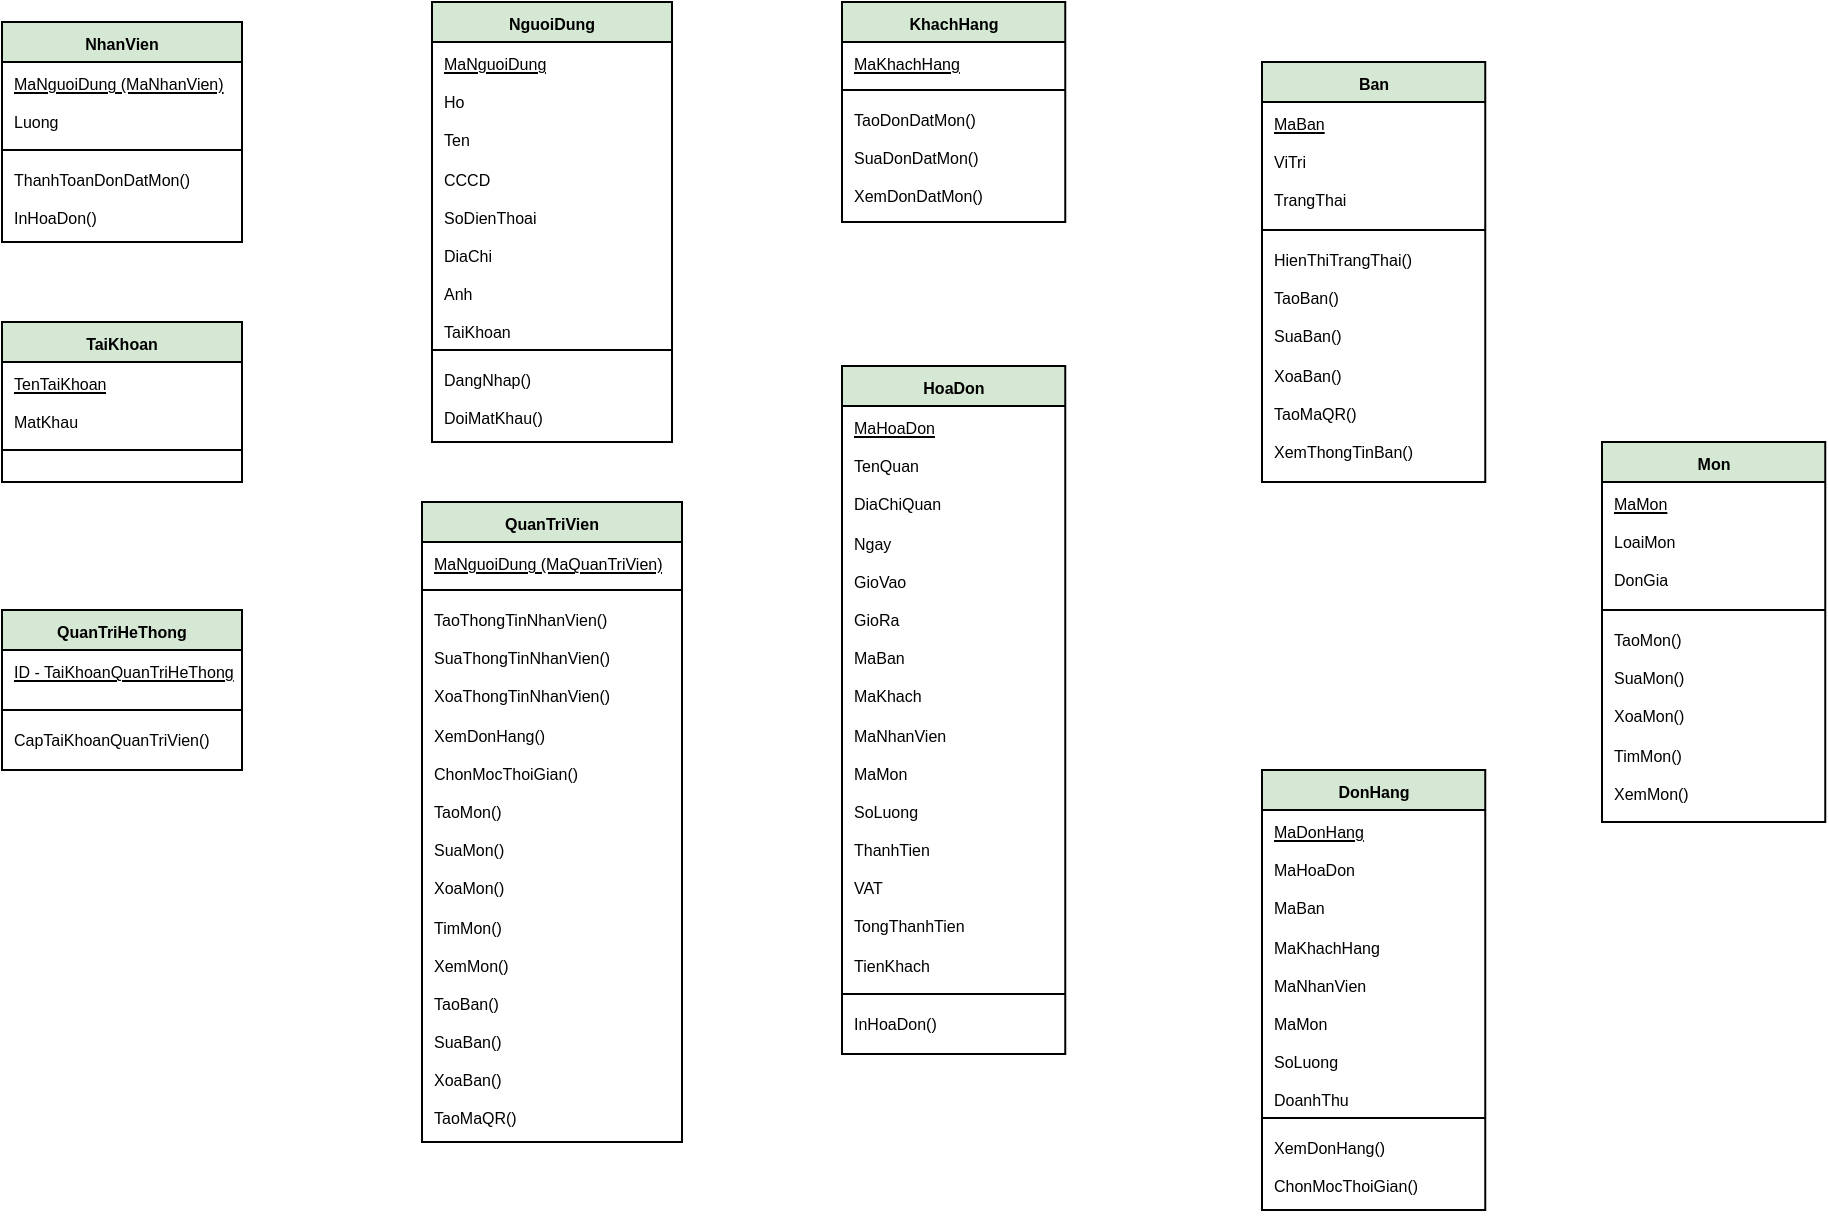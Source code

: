 <mxfile version="23.1.5" type="device">
  <diagram name="SoDoLop" id="d-_WZDDz99uRdKCETfGa">
    <mxGraphModel dx="1313" dy="776" grid="1" gridSize="10" guides="1" tooltips="1" connect="1" arrows="1" fold="1" page="1" pageScale="1" pageWidth="1169" pageHeight="827" math="0" shadow="0">
      <root>
        <mxCell id="0" />
        <mxCell id="1" parent="0" />
        <mxCell id="FsH_7km-Thbk5VWAwqLg-18" value="QuanTriHeThong" style="swimlane;fontStyle=1;align=center;verticalAlign=top;childLayout=stackLayout;horizontal=1;startSize=20;horizontalStack=0;resizeParent=1;resizeParentMax=0;resizeLast=0;collapsible=1;marginBottom=0;whiteSpace=wrap;html=1;fillColor=#d5e8d4;strokeColor=#000000;fontSize=8;" vertex="1" parent="1">
          <mxGeometry x="30" y="364" width="120" height="80" as="geometry" />
        </mxCell>
        <mxCell id="FsH_7km-Thbk5VWAwqLg-19" value="&lt;u&gt;ID - TaiKhoanQuanTriHeThong&lt;/u&gt;" style="text;strokeColor=none;fillColor=none;align=left;verticalAlign=top;spacingLeft=4;spacingRight=4;overflow=hidden;rotatable=0;points=[[0,0.5],[1,0.5]];portConstraint=eastwest;whiteSpace=wrap;html=1;fontSize=8;" vertex="1" parent="FsH_7km-Thbk5VWAwqLg-18">
          <mxGeometry y="20" width="120" height="26" as="geometry" />
        </mxCell>
        <mxCell id="FsH_7km-Thbk5VWAwqLg-20" value="" style="line;strokeWidth=1;fillColor=none;align=left;verticalAlign=middle;spacingTop=-1;spacingLeft=3;spacingRight=3;rotatable=0;labelPosition=right;points=[];portConstraint=eastwest;strokeColor=inherit;fontSize=8;" vertex="1" parent="FsH_7km-Thbk5VWAwqLg-18">
          <mxGeometry y="46" width="120" height="8" as="geometry" />
        </mxCell>
        <mxCell id="FsH_7km-Thbk5VWAwqLg-21" value="CapTaiKhoanQuanTriVien()" style="text;strokeColor=none;fillColor=none;align=left;verticalAlign=top;spacingLeft=4;spacingRight=4;overflow=hidden;rotatable=0;points=[[0,0.5],[1,0.5]];portConstraint=eastwest;whiteSpace=wrap;html=1;fontSize=8;" vertex="1" parent="FsH_7km-Thbk5VWAwqLg-18">
          <mxGeometry y="54" width="120" height="26" as="geometry" />
        </mxCell>
        <mxCell id="FsH_7km-Thbk5VWAwqLg-26" value="TaiKhoan" style="swimlane;fontStyle=1;align=center;verticalAlign=top;childLayout=stackLayout;horizontal=1;startSize=20;horizontalStack=0;resizeParent=1;resizeParentMax=0;resizeLast=0;collapsible=1;marginBottom=0;whiteSpace=wrap;html=1;fillColor=#d5e8d4;strokeColor=#000000;fontSize=8;" vertex="1" parent="1">
          <mxGeometry x="30" y="220" width="120" height="80" as="geometry" />
        </mxCell>
        <mxCell id="FsH_7km-Thbk5VWAwqLg-27" value="&lt;u style=&quot;font-size: 8px;&quot;&gt;TenTaiKhoan&lt;/u&gt;&lt;br style=&quot;font-size: 8px;&quot;&gt;&lt;br&gt;MatKhau" style="text;strokeColor=none;fillColor=none;align=left;verticalAlign=top;spacingLeft=4;spacingRight=4;overflow=hidden;rotatable=0;points=[[0,0.5],[1,0.5]];portConstraint=eastwest;whiteSpace=wrap;html=1;fontSize=8;horizontal=1;" vertex="1" parent="FsH_7km-Thbk5VWAwqLg-26">
          <mxGeometry y="20" width="120" height="40" as="geometry" />
        </mxCell>
        <mxCell id="FsH_7km-Thbk5VWAwqLg-28" value="" style="line;strokeWidth=1;fillColor=none;align=left;verticalAlign=middle;spacingTop=-1;spacingLeft=3;spacingRight=3;rotatable=0;labelPosition=right;points=[];portConstraint=eastwest;strokeColor=inherit;fontSize=8;" vertex="1" parent="FsH_7km-Thbk5VWAwqLg-26">
          <mxGeometry y="60" width="120" height="8" as="geometry" />
        </mxCell>
        <mxCell id="FsH_7km-Thbk5VWAwqLg-29" value="&amp;nbsp;" style="text;strokeColor=none;fillColor=none;align=left;verticalAlign=top;spacingLeft=4;spacingRight=4;overflow=hidden;rotatable=0;points=[[0,0.5],[1,0.5]];portConstraint=eastwest;whiteSpace=wrap;html=1;fontSize=8;" vertex="1" parent="FsH_7km-Thbk5VWAwqLg-26">
          <mxGeometry y="68" width="120" height="12" as="geometry" />
        </mxCell>
        <mxCell id="FsH_7km-Thbk5VWAwqLg-31" value="NguoiDung" style="swimlane;fontStyle=1;align=center;verticalAlign=top;childLayout=stackLayout;horizontal=1;startSize=20;horizontalStack=0;resizeParent=1;resizeParentMax=0;resizeLast=0;collapsible=1;marginBottom=0;whiteSpace=wrap;html=1;fillColor=#d5e8d4;strokeColor=#000000;fontSize=8;" vertex="1" parent="1">
          <mxGeometry x="245" y="60" width="120" height="220" as="geometry" />
        </mxCell>
        <mxCell id="FsH_7km-Thbk5VWAwqLg-32" value="&lt;u&gt;MaNguoiDung&lt;/u&gt;&lt;br&gt;&lt;br&gt;Ho&lt;br&gt;&lt;br&gt;Ten&lt;div&gt;&lt;br&gt;&lt;/div&gt;&lt;div&gt;CCCD&lt;/div&gt;&lt;div&gt;&lt;br&gt;&lt;/div&gt;&lt;div&gt;SoDienThoai&lt;/div&gt;&lt;div&gt;&lt;br&gt;&lt;/div&gt;&lt;div&gt;DiaChi&lt;/div&gt;&lt;div&gt;&lt;br&gt;&lt;/div&gt;&lt;div&gt;Anh&lt;/div&gt;&lt;div&gt;&lt;br&gt;&lt;/div&gt;&lt;div&gt;TaiKhoan&lt;/div&gt;" style="text;strokeColor=none;fillColor=none;align=left;verticalAlign=top;spacingLeft=4;spacingRight=4;overflow=hidden;rotatable=0;points=[[0,0.5],[1,0.5]];portConstraint=eastwest;whiteSpace=wrap;html=1;fontSize=8;" vertex="1" parent="FsH_7km-Thbk5VWAwqLg-31">
          <mxGeometry y="20" width="120" height="150" as="geometry" />
        </mxCell>
        <mxCell id="FsH_7km-Thbk5VWAwqLg-33" value="" style="line;strokeWidth=1;fillColor=none;align=left;verticalAlign=middle;spacingTop=-1;spacingLeft=3;spacingRight=3;rotatable=0;labelPosition=right;points=[];portConstraint=eastwest;strokeColor=inherit;fontSize=8;" vertex="1" parent="FsH_7km-Thbk5VWAwqLg-31">
          <mxGeometry y="170" width="120" height="8" as="geometry" />
        </mxCell>
        <mxCell id="FsH_7km-Thbk5VWAwqLg-34" value="DangNhap()&lt;br&gt;&lt;br&gt;DoiMatKhau()&lt;br&gt;&lt;div&gt;&lt;br/&gt;&lt;/div&gt;" style="text;strokeColor=none;fillColor=none;align=left;verticalAlign=top;spacingLeft=4;spacingRight=4;overflow=hidden;rotatable=0;points=[[0,0.5],[1,0.5]];portConstraint=eastwest;whiteSpace=wrap;html=1;fontSize=8;" vertex="1" parent="FsH_7km-Thbk5VWAwqLg-31">
          <mxGeometry y="178" width="120" height="42" as="geometry" />
        </mxCell>
        <mxCell id="FsH_7km-Thbk5VWAwqLg-35" value="QuanTriVien" style="swimlane;fontStyle=1;align=center;verticalAlign=top;childLayout=stackLayout;horizontal=1;startSize=20;horizontalStack=0;resizeParent=1;resizeParentMax=0;resizeLast=0;collapsible=1;marginBottom=0;whiteSpace=wrap;html=1;fillColor=#d5e8d4;strokeColor=#000000;fontSize=8;" vertex="1" parent="1">
          <mxGeometry x="240" y="310" width="130" height="320" as="geometry" />
        </mxCell>
        <mxCell id="FsH_7km-Thbk5VWAwqLg-36" value="&lt;u&gt;MaNguoiDung (MaQuanTriVien)&lt;/u&gt;" style="text;strokeColor=none;fillColor=none;align=left;verticalAlign=top;spacingLeft=4;spacingRight=4;overflow=hidden;rotatable=0;points=[[0,0.5],[1,0.5]];portConstraint=eastwest;whiteSpace=wrap;html=1;fontSize=8;" vertex="1" parent="FsH_7km-Thbk5VWAwqLg-35">
          <mxGeometry y="20" width="130" height="20" as="geometry" />
        </mxCell>
        <mxCell id="FsH_7km-Thbk5VWAwqLg-37" value="" style="line;strokeWidth=1;fillColor=none;align=left;verticalAlign=middle;spacingTop=-1;spacingLeft=3;spacingRight=3;rotatable=0;labelPosition=right;points=[];portConstraint=eastwest;strokeColor=inherit;fontSize=8;" vertex="1" parent="FsH_7km-Thbk5VWAwqLg-35">
          <mxGeometry y="40" width="130" height="8" as="geometry" />
        </mxCell>
        <mxCell id="FsH_7km-Thbk5VWAwqLg-38" value="TaoThongTinNhanVien()&lt;br style=&quot;border-color: var(--border-color);&quot;&gt;&lt;br style=&quot;border-color: var(--border-color);&quot;&gt;SuaThongTinNhanVien()&lt;br style=&quot;border-color: var(--border-color);&quot;&gt;&lt;div style=&quot;border-color: var(--border-color);&quot;&gt;&lt;br style=&quot;border-color: var(--border-color);&quot;&gt;&lt;/div&gt;&lt;div style=&quot;border-color: var(--border-color);&quot;&gt;XoaThongTinNhanVien()&lt;/div&gt;&lt;div style=&quot;border-color: var(--border-color);&quot;&gt;&lt;br&gt;&lt;/div&gt;&lt;div style=&quot;border-color: var(--border-color);&quot;&gt;XemDonHang()&lt;br style=&quot;border-color: var(--border-color);&quot;&gt;&lt;div style=&quot;border-color: var(--border-color);&quot;&gt;&lt;br style=&quot;border-color: var(--border-color);&quot;&gt;&lt;/div&gt;&lt;div style=&quot;border-color: var(--border-color);&quot;&gt;ChonMocThoiGian()&lt;/div&gt;&lt;/div&gt;&lt;div style=&quot;border-color: var(--border-color);&quot;&gt;&lt;br&gt;&lt;/div&gt;&lt;div style=&quot;border-color: var(--border-color);&quot;&gt;TaoMon()&lt;br style=&quot;border-color: var(--border-color);&quot;&gt;&lt;br style=&quot;border-color: var(--border-color);&quot;&gt;SuaMon()&lt;br style=&quot;border-color: var(--border-color);&quot;&gt;&lt;br style=&quot;border-color: var(--border-color);&quot;&gt;XoaMon()&lt;br style=&quot;border-color: var(--border-color);&quot;&gt;&lt;br style=&quot;border-color: var(--border-color);&quot;&gt;TimMon()&lt;br style=&quot;border-color: var(--border-color);&quot;&gt;&lt;br style=&quot;border-color: var(--border-color);&quot;&gt;XemMon()&lt;br&gt;&lt;/div&gt;&lt;div style=&quot;border-color: var(--border-color);&quot;&gt;&lt;br&gt;&lt;/div&gt;&lt;div style=&quot;border-color: var(--border-color);&quot;&gt;TaoBan()&lt;br style=&quot;border-color: var(--border-color);&quot;&gt;&lt;br style=&quot;border-color: var(--border-color);&quot;&gt;SuaBan()&lt;br style=&quot;border-color: var(--border-color);&quot;&gt;&lt;br style=&quot;border-color: var(--border-color);&quot;&gt;XoaBan()&lt;br style=&quot;border-color: var(--border-color);&quot;&gt;&lt;br style=&quot;border-color: var(--border-color);&quot;&gt;TaoMaQR()&lt;br style=&quot;border-color: var(--border-color);&quot;&gt;&lt;br style=&quot;border-color: var(--border-color);&quot;&gt;XemThongTinBan()&lt;br&gt;&lt;/div&gt;" style="text;strokeColor=none;fillColor=none;align=left;verticalAlign=top;spacingLeft=4;spacingRight=4;overflow=hidden;rotatable=0;points=[[0,0.5],[1,0.5]];portConstraint=eastwest;whiteSpace=wrap;html=1;fontSize=8;" vertex="1" parent="FsH_7km-Thbk5VWAwqLg-35">
          <mxGeometry y="48" width="130" height="272" as="geometry" />
        </mxCell>
        <mxCell id="FsH_7km-Thbk5VWAwqLg-39" value="NhanVien" style="swimlane;fontStyle=1;align=center;verticalAlign=top;childLayout=stackLayout;horizontal=1;startSize=20;horizontalStack=0;resizeParent=1;resizeParentMax=0;resizeLast=0;collapsible=1;marginBottom=0;whiteSpace=wrap;html=1;fillColor=#d5e8d4;strokeColor=#000000;fontSize=8;" vertex="1" parent="1">
          <mxGeometry x="30" y="70" width="120" height="110" as="geometry" />
        </mxCell>
        <mxCell id="FsH_7km-Thbk5VWAwqLg-40" value="&lt;u&gt;MaNguoiDung (MaNhanVien)&lt;/u&gt;&lt;br&gt;&lt;br&gt;Luong" style="text;strokeColor=none;fillColor=none;align=left;verticalAlign=top;spacingLeft=4;spacingRight=4;overflow=hidden;rotatable=0;points=[[0,0.5],[1,0.5]];portConstraint=eastwest;whiteSpace=wrap;html=1;fontSize=8;" vertex="1" parent="FsH_7km-Thbk5VWAwqLg-39">
          <mxGeometry y="20" width="120" height="40" as="geometry" />
        </mxCell>
        <mxCell id="FsH_7km-Thbk5VWAwqLg-41" value="" style="line;strokeWidth=1;fillColor=none;align=left;verticalAlign=middle;spacingTop=-1;spacingLeft=3;spacingRight=3;rotatable=0;labelPosition=right;points=[];portConstraint=eastwest;strokeColor=inherit;fontSize=8;" vertex="1" parent="FsH_7km-Thbk5VWAwqLg-39">
          <mxGeometry y="60" width="120" height="8" as="geometry" />
        </mxCell>
        <mxCell id="FsH_7km-Thbk5VWAwqLg-42" value="ThanhToanDonDatMon()&lt;br&gt;&lt;br&gt;InHoaDon()" style="text;strokeColor=none;fillColor=none;align=left;verticalAlign=top;spacingLeft=4;spacingRight=4;overflow=hidden;rotatable=0;points=[[0,0.5],[1,0.5]];portConstraint=eastwest;whiteSpace=wrap;html=1;fontSize=8;" vertex="1" parent="FsH_7km-Thbk5VWAwqLg-39">
          <mxGeometry y="68" width="120" height="42" as="geometry" />
        </mxCell>
        <mxCell id="FsH_7km-Thbk5VWAwqLg-44" value="KhachHang" style="swimlane;fontStyle=1;align=center;verticalAlign=top;childLayout=stackLayout;horizontal=1;startSize=20;horizontalStack=0;resizeParent=1;resizeParentMax=0;resizeLast=0;collapsible=1;marginBottom=0;whiteSpace=wrap;html=1;fillColor=#d5e8d4;strokeColor=#000000;fontSize=8;" vertex="1" parent="1">
          <mxGeometry x="450" y="60" width="111.63" height="110" as="geometry" />
        </mxCell>
        <mxCell id="FsH_7km-Thbk5VWAwqLg-45" value="&lt;u&gt;MaKhachHang&lt;/u&gt;&lt;br&gt;&lt;div&gt;&lt;br/&gt;&lt;/div&gt;" style="text;strokeColor=none;fillColor=none;align=left;verticalAlign=top;spacingLeft=4;spacingRight=4;overflow=hidden;rotatable=0;points=[[0,0.5],[1,0.5]];portConstraint=eastwest;whiteSpace=wrap;html=1;fontSize=8;" vertex="1" parent="FsH_7km-Thbk5VWAwqLg-44">
          <mxGeometry y="20" width="111.63" height="20" as="geometry" />
        </mxCell>
        <mxCell id="FsH_7km-Thbk5VWAwqLg-46" value="" style="line;strokeWidth=1;fillColor=none;align=left;verticalAlign=middle;spacingTop=-1;spacingLeft=3;spacingRight=3;rotatable=0;labelPosition=right;points=[];portConstraint=eastwest;strokeColor=inherit;fontSize=8;" vertex="1" parent="FsH_7km-Thbk5VWAwqLg-44">
          <mxGeometry y="40" width="111.63" height="8" as="geometry" />
        </mxCell>
        <mxCell id="FsH_7km-Thbk5VWAwqLg-47" value="TaoDonDatMon()&lt;br&gt;&lt;br&gt;SuaDonDatMon()&lt;br&gt;&lt;br&gt;XemDonDatMon()" style="text;strokeColor=none;fillColor=none;align=left;verticalAlign=top;spacingLeft=4;spacingRight=4;overflow=hidden;rotatable=0;points=[[0,0.5],[1,0.5]];portConstraint=eastwest;whiteSpace=wrap;html=1;fontSize=8;" vertex="1" parent="FsH_7km-Thbk5VWAwqLg-44">
          <mxGeometry y="48" width="111.63" height="62" as="geometry" />
        </mxCell>
        <mxCell id="FsH_7km-Thbk5VWAwqLg-48" value="Mon" style="swimlane;fontStyle=1;align=center;verticalAlign=top;childLayout=stackLayout;horizontal=1;startSize=20;horizontalStack=0;resizeParent=1;resizeParentMax=0;resizeLast=0;collapsible=1;marginBottom=0;whiteSpace=wrap;html=1;fillColor=#d5e8d4;strokeColor=#000000;fontSize=8;" vertex="1" parent="1">
          <mxGeometry x="830" y="280" width="111.63" height="190" as="geometry" />
        </mxCell>
        <mxCell id="FsH_7km-Thbk5VWAwqLg-49" value="&lt;u&gt;MaMon&lt;/u&gt;&lt;br&gt;&lt;br&gt;LoaiMon&lt;br&gt;&lt;br&gt;DonGia" style="text;strokeColor=none;fillColor=none;align=left;verticalAlign=top;spacingLeft=4;spacingRight=4;overflow=hidden;rotatable=0;points=[[0,0.5],[1,0.5]];portConstraint=eastwest;whiteSpace=wrap;html=1;fontSize=8;" vertex="1" parent="FsH_7km-Thbk5VWAwqLg-48">
          <mxGeometry y="20" width="111.63" height="60" as="geometry" />
        </mxCell>
        <mxCell id="FsH_7km-Thbk5VWAwqLg-50" value="" style="line;strokeWidth=1;fillColor=none;align=left;verticalAlign=middle;spacingTop=-1;spacingLeft=3;spacingRight=3;rotatable=0;labelPosition=right;points=[];portConstraint=eastwest;strokeColor=inherit;fontSize=8;" vertex="1" parent="FsH_7km-Thbk5VWAwqLg-48">
          <mxGeometry y="80" width="111.63" height="8" as="geometry" />
        </mxCell>
        <mxCell id="FsH_7km-Thbk5VWAwqLg-51" value="TaoMon()&lt;br&gt;&lt;br&gt;SuaMon()&lt;br&gt;&lt;br&gt;XoaMon()&lt;br&gt;&lt;br&gt;TimMon()&lt;br&gt;&lt;br&gt;XemMon()" style="text;strokeColor=none;fillColor=none;align=left;verticalAlign=top;spacingLeft=4;spacingRight=4;overflow=hidden;rotatable=0;points=[[0,0.5],[1,0.5]];portConstraint=eastwest;whiteSpace=wrap;html=1;fontSize=8;" vertex="1" parent="FsH_7km-Thbk5VWAwqLg-48">
          <mxGeometry y="88" width="111.63" height="102" as="geometry" />
        </mxCell>
        <mxCell id="FsH_7km-Thbk5VWAwqLg-56" value="HoaDon" style="swimlane;fontStyle=1;align=center;verticalAlign=top;childLayout=stackLayout;horizontal=1;startSize=20;horizontalStack=0;resizeParent=1;resizeParentMax=0;resizeLast=0;collapsible=1;marginBottom=0;whiteSpace=wrap;html=1;fillColor=#d5e8d4;strokeColor=#000000;fontSize=8;" vertex="1" parent="1">
          <mxGeometry x="450" y="242" width="111.63" height="344" as="geometry" />
        </mxCell>
        <mxCell id="FsH_7km-Thbk5VWAwqLg-57" value="&lt;u&gt;MaHoaDon&lt;/u&gt;&lt;br&gt;&lt;br&gt;&lt;div style=&quot;border-color: var(--border-color);&quot;&gt;TenQuan&lt;/div&gt;&lt;div style=&quot;border-color: var(--border-color);&quot;&gt;&lt;br style=&quot;border-color: var(--border-color);&quot;&gt;&lt;/div&gt;&lt;div style=&quot;border-color: var(--border-color);&quot;&gt;DiaChiQuan&lt;/div&gt;&lt;br&gt;Ngay&lt;br&gt;&lt;br&gt;GioVao&lt;br&gt;&lt;br&gt;GioRa&lt;br&gt;&lt;br&gt;MaBan&lt;br&gt;&lt;br&gt;MaKhach&lt;br&gt;&lt;br&gt;MaNhanVien&lt;br&gt;&lt;br&gt;MaMon&lt;br&gt;&lt;br&gt;SoLuong&lt;br&gt;&lt;div&gt;&lt;br&gt;&lt;/div&gt;&lt;div&gt;ThanhTien&lt;/div&gt;&lt;div&gt;&lt;br&gt;&lt;/div&gt;&lt;div&gt;VAT&lt;/div&gt;&lt;div&gt;&lt;br&gt;&lt;/div&gt;&lt;div&gt;TongThanhTien&lt;/div&gt;&lt;div&gt;&lt;br&gt;&lt;/div&gt;&lt;div&gt;TienKhach&lt;/div&gt;&lt;div&gt;&lt;br&gt;&lt;/div&gt;&lt;div&gt;TienThua&lt;/div&gt;" style="text;strokeColor=none;fillColor=none;align=left;verticalAlign=top;spacingLeft=4;spacingRight=4;overflow=hidden;rotatable=0;points=[[0,0.5],[1,0.5]];portConstraint=eastwest;whiteSpace=wrap;html=1;fontSize=8;" vertex="1" parent="FsH_7km-Thbk5VWAwqLg-56">
          <mxGeometry y="20" width="111.63" height="290" as="geometry" />
        </mxCell>
        <mxCell id="FsH_7km-Thbk5VWAwqLg-58" value="" style="line;strokeWidth=1;fillColor=none;align=left;verticalAlign=middle;spacingTop=-1;spacingLeft=3;spacingRight=3;rotatable=0;labelPosition=right;points=[];portConstraint=eastwest;strokeColor=inherit;fontSize=8;" vertex="1" parent="FsH_7km-Thbk5VWAwqLg-56">
          <mxGeometry y="310" width="111.63" height="8" as="geometry" />
        </mxCell>
        <mxCell id="FsH_7km-Thbk5VWAwqLg-59" value="InHoaDon()" style="text;strokeColor=none;fillColor=none;align=left;verticalAlign=top;spacingLeft=4;spacingRight=4;overflow=hidden;rotatable=0;points=[[0,0.5],[1,0.5]];portConstraint=eastwest;whiteSpace=wrap;html=1;fontSize=8;" vertex="1" parent="FsH_7km-Thbk5VWAwqLg-56">
          <mxGeometry y="318" width="111.63" height="26" as="geometry" />
        </mxCell>
        <mxCell id="FsH_7km-Thbk5VWAwqLg-64" value="Ban" style="swimlane;fontStyle=1;align=center;verticalAlign=top;childLayout=stackLayout;horizontal=1;startSize=20;horizontalStack=0;resizeParent=1;resizeParentMax=0;resizeLast=0;collapsible=1;marginBottom=0;whiteSpace=wrap;html=1;fillColor=#d5e8d4;strokeColor=#000000;fontSize=8;" vertex="1" parent="1">
          <mxGeometry x="660" y="90" width="111.63" height="210" as="geometry">
            <mxRectangle x="530" width="60" height="20" as="alternateBounds" />
          </mxGeometry>
        </mxCell>
        <mxCell id="FsH_7km-Thbk5VWAwqLg-65" value="&lt;u&gt;MaBan&lt;br&gt;&lt;/u&gt;&lt;div&gt;&lt;br&gt;&lt;/div&gt;&lt;div&gt;ViTri&lt;/div&gt;&lt;div&gt;&lt;br&gt;&lt;/div&gt;&lt;div&gt;TrangThai&lt;/div&gt;" style="text;strokeColor=none;fillColor=none;align=left;verticalAlign=top;spacingLeft=4;spacingRight=4;overflow=hidden;rotatable=0;points=[[0,0.5],[1,0.5]];portConstraint=eastwest;whiteSpace=wrap;html=1;fontSize=8;" vertex="1" parent="FsH_7km-Thbk5VWAwqLg-64">
          <mxGeometry y="20" width="111.63" height="60" as="geometry" />
        </mxCell>
        <mxCell id="FsH_7km-Thbk5VWAwqLg-66" value="" style="line;strokeWidth=1;fillColor=none;align=left;verticalAlign=middle;spacingTop=-1;spacingLeft=3;spacingRight=3;rotatable=0;labelPosition=right;points=[];portConstraint=eastwest;strokeColor=inherit;fontSize=8;" vertex="1" parent="FsH_7km-Thbk5VWAwqLg-64">
          <mxGeometry y="80" width="111.63" height="8" as="geometry" />
        </mxCell>
        <mxCell id="FsH_7km-Thbk5VWAwqLg-67" value="HienThiTrangThai()&lt;br&gt;&lt;br&gt;TaoBan()&lt;br&gt;&lt;br&gt;SuaBan()&lt;br&gt;&lt;br&gt;XoaBan()&lt;br&gt;&lt;br&gt;TaoMaQR()&lt;br&gt;&lt;br&gt;XemThongTinBan()" style="text;strokeColor=none;fillColor=none;align=left;verticalAlign=top;spacingLeft=4;spacingRight=4;overflow=hidden;rotatable=0;points=[[0,0.5],[1,0.5]];portConstraint=eastwest;whiteSpace=wrap;html=1;fontSize=8;" vertex="1" parent="FsH_7km-Thbk5VWAwqLg-64">
          <mxGeometry y="88" width="111.63" height="122" as="geometry" />
        </mxCell>
        <mxCell id="FsH_7km-Thbk5VWAwqLg-77" value="DonHang" style="swimlane;fontStyle=1;align=center;verticalAlign=top;childLayout=stackLayout;horizontal=1;startSize=20;horizontalStack=0;resizeParent=1;resizeParentMax=0;resizeLast=0;collapsible=1;marginBottom=0;whiteSpace=wrap;html=1;fillColor=#d5e8d4;strokeColor=#000000;fontSize=8;" vertex="1" parent="1">
          <mxGeometry x="660" y="444" width="111.63" height="220" as="geometry" />
        </mxCell>
        <mxCell id="FsH_7km-Thbk5VWAwqLg-78" value="&lt;u&gt;MaDonHang&lt;/u&gt;&lt;br&gt;&lt;br&gt;MaHoaDon&lt;br&gt;&lt;br&gt;MaBan&lt;br&gt;&lt;br&gt;MaKhachHang&lt;br&gt;&lt;br&gt;MaNhanVien&lt;br&gt;&lt;br&gt;MaMon&lt;br style=&quot;border-color: var(--border-color);&quot;&gt;&lt;br&gt;SoLuong&lt;br&gt;&lt;br&gt;DoanhThu&lt;div&gt;&lt;br/&gt;&lt;/div&gt;" style="text;strokeColor=none;fillColor=none;align=left;verticalAlign=top;spacingLeft=4;spacingRight=4;overflow=hidden;rotatable=0;points=[[0,0.5],[1,0.5]];portConstraint=eastwest;whiteSpace=wrap;html=1;fontSize=8;" vertex="1" parent="FsH_7km-Thbk5VWAwqLg-77">
          <mxGeometry y="20" width="111.63" height="150" as="geometry" />
        </mxCell>
        <mxCell id="FsH_7km-Thbk5VWAwqLg-79" value="" style="line;strokeWidth=1;fillColor=none;align=left;verticalAlign=middle;spacingTop=-1;spacingLeft=3;spacingRight=3;rotatable=0;labelPosition=right;points=[];portConstraint=eastwest;strokeColor=inherit;fontSize=8;" vertex="1" parent="FsH_7km-Thbk5VWAwqLg-77">
          <mxGeometry y="170" width="111.63" height="8" as="geometry" />
        </mxCell>
        <mxCell id="FsH_7km-Thbk5VWAwqLg-80" value="XemDonHang()&lt;br&gt;&lt;div&gt;&lt;br&gt;&lt;/div&gt;&lt;div&gt;ChonMocThoiGian()&lt;/div&gt;" style="text;strokeColor=none;fillColor=none;align=left;verticalAlign=top;spacingLeft=4;spacingRight=4;overflow=hidden;rotatable=0;points=[[0,0.5],[1,0.5]];portConstraint=eastwest;whiteSpace=wrap;html=1;fontSize=8;" vertex="1" parent="FsH_7km-Thbk5VWAwqLg-77">
          <mxGeometry y="178" width="111.63" height="42" as="geometry" />
        </mxCell>
      </root>
    </mxGraphModel>
  </diagram>
</mxfile>
